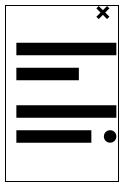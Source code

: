 @startsalt
{+  
  |                            |<size:20><&x>|*  
  |.|*
  |   <size:150><&copywriting>|*
}
@endsalt